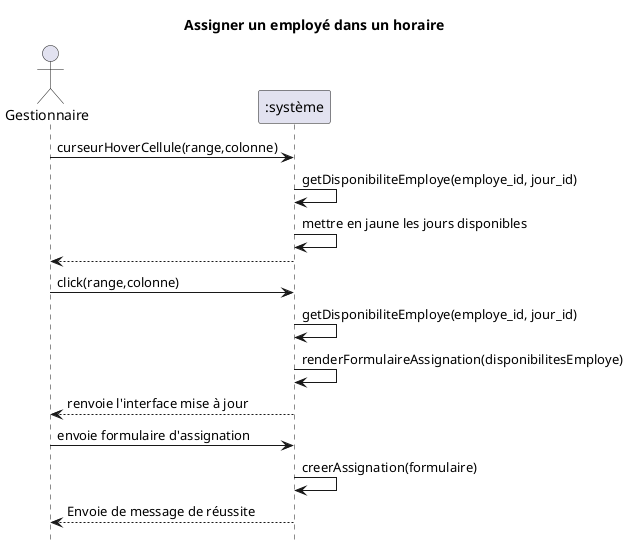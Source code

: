 @startuml
hide footbox
title Assigner un employé dans un horaire
actor Gestionnaire
participant ":système" as System

Gestionnaire -> System : curseurHoverCellule(range,colonne)
System -> System : getDisponibiliteEmploye(employe_id, jour_id)
System -> System : mettre en jaune les jours disponibles
System --> Gestionnaire
Gestionnaire -> System : click(range,colonne)
System -> System : getDisponibiliteEmploye(employe_id, jour_id)
System -> System : renderFormulaireAssignation(disponibilitesEmploye)
System --> Gestionnaire : renvoie l'interface mise à jour
Gestionnaire -> System : envoie formulaire d'assignation
System -> System : creerAssignation(formulaire)
System --> Gestionnaire : Envoie de message de réussite

@enduml